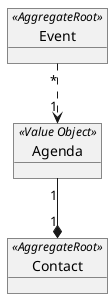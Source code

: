 @startuml doc-files/crm01_01_design_class_diagram.png
object Contact<<AggregateRoot>> {
}
object Agenda <<Value Object>> {

}
object Event <<AggregateRoot>>{
}


Contact "1" *-up- "1" Agenda
Event"*" ..> "1"Agenda

@endum